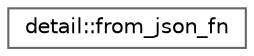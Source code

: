 digraph "Gráfico de jerarquía de clases"
{
 // LATEX_PDF_SIZE
  bgcolor="transparent";
  edge [fontname=Helvetica,fontsize=10,labelfontname=Helvetica,labelfontsize=10];
  node [fontname=Helvetica,fontsize=10,shape=box,height=0.2,width=0.4];
  rankdir="LR";
  Node0 [id="Node000000",label="detail::from_json_fn",height=0.2,width=0.4,color="grey40", fillcolor="white", style="filled",URL="$structdetail_1_1from__json__fn.html",tooltip=" "];
}
